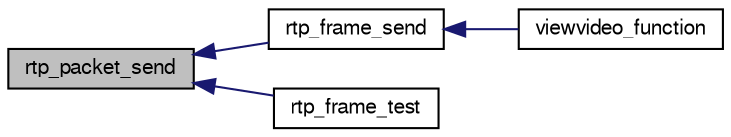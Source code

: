 digraph "rtp_packet_send"
{
  edge [fontname="FreeSans",fontsize="10",labelfontname="FreeSans",labelfontsize="10"];
  node [fontname="FreeSans",fontsize="10",shape=record];
  rankdir="LR";
  Node1 [label="rtp_packet_send",height=0.2,width=0.4,color="black", fillcolor="grey75", style="filled", fontcolor="black"];
  Node1 -> Node2 [dir="back",color="midnightblue",fontsize="10",style="solid",fontname="FreeSans"];
  Node2 [label="rtp_frame_send",height=0.2,width=0.4,color="black", fillcolor="white", style="filled",URL="$rtp_8h.html#a31d0efc8803ccbb83cb0b713e69ff16f",tooltip="Send an RTP frame. "];
  Node2 -> Node3 [dir="back",color="midnightblue",fontsize="10",style="solid",fontname="FreeSans"];
  Node3 [label="viewvideo_function",height=0.2,width=0.4,color="black", fillcolor="white", style="filled",URL="$viewvideo_8c.html#a4796c0ca6ba23a9dd0172784d2e94d59",tooltip="Handles all the video streaming and saving of the image shots This is a separate thread, so it needs to be thread safe! "];
  Node1 -> Node4 [dir="back",color="midnightblue",fontsize="10",style="solid",fontname="FreeSans"];
  Node4 [label="rtp_frame_test",height=0.2,width=0.4,color="black", fillcolor="white", style="filled",URL="$rtp_8h.html#a6c9aa998b02c9ff5099bb3fc6bbc2b5e",tooltip="Send a test RTP frame. "];
}
